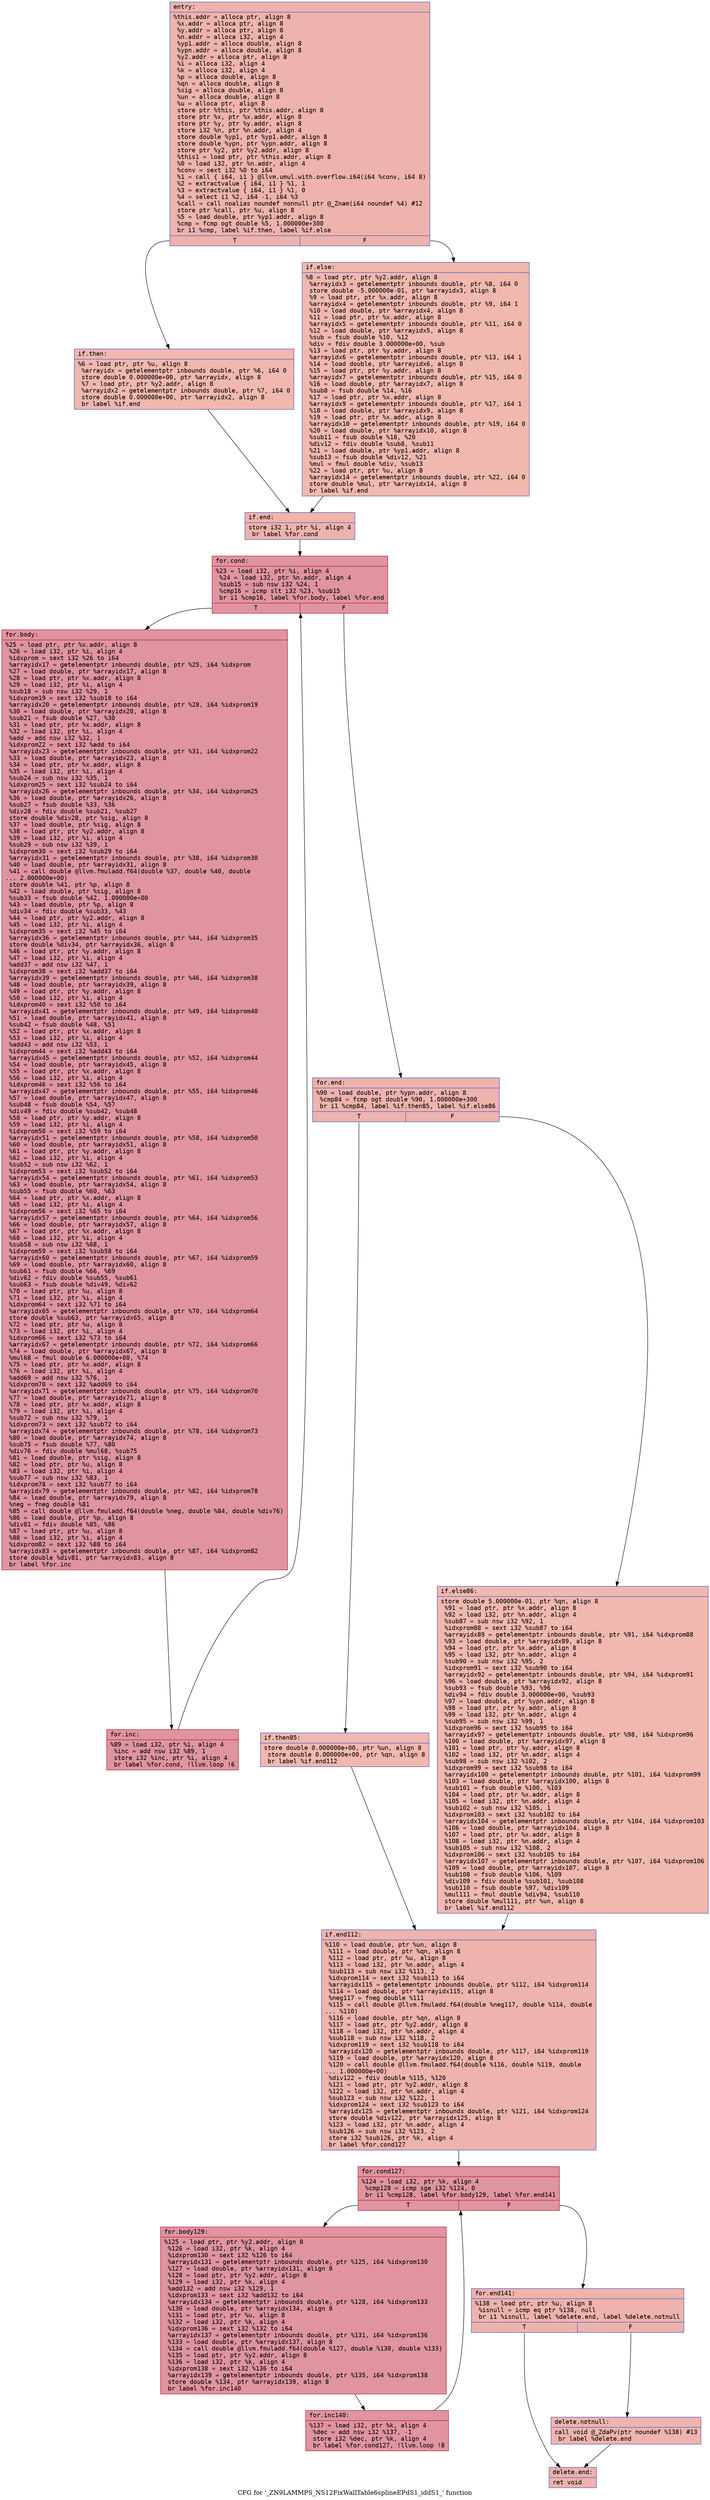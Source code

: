 digraph "CFG for '_ZN9LAMMPS_NS12FixWallTable6splineEPdS1_iddS1_' function" {
	label="CFG for '_ZN9LAMMPS_NS12FixWallTable6splineEPdS1_iddS1_' function";

	Node0x560f40d1d910 [shape=record,color="#3d50c3ff", style=filled, fillcolor="#d6524470" fontname="Courier",label="{entry:\l|  %this.addr = alloca ptr, align 8\l  %x.addr = alloca ptr, align 8\l  %y.addr = alloca ptr, align 8\l  %n.addr = alloca i32, align 4\l  %yp1.addr = alloca double, align 8\l  %ypn.addr = alloca double, align 8\l  %y2.addr = alloca ptr, align 8\l  %i = alloca i32, align 4\l  %k = alloca i32, align 4\l  %p = alloca double, align 8\l  %qn = alloca double, align 8\l  %sig = alloca double, align 8\l  %un = alloca double, align 8\l  %u = alloca ptr, align 8\l  store ptr %this, ptr %this.addr, align 8\l  store ptr %x, ptr %x.addr, align 8\l  store ptr %y, ptr %y.addr, align 8\l  store i32 %n, ptr %n.addr, align 4\l  store double %yp1, ptr %yp1.addr, align 8\l  store double %ypn, ptr %ypn.addr, align 8\l  store ptr %y2, ptr %y2.addr, align 8\l  %this1 = load ptr, ptr %this.addr, align 8\l  %0 = load i32, ptr %n.addr, align 4\l  %conv = sext i32 %0 to i64\l  %1 = call \{ i64, i1 \} @llvm.umul.with.overflow.i64(i64 %conv, i64 8)\l  %2 = extractvalue \{ i64, i1 \} %1, 1\l  %3 = extractvalue \{ i64, i1 \} %1, 0\l  %4 = select i1 %2, i64 -1, i64 %3\l  %call = call noalias noundef nonnull ptr @_Znam(i64 noundef %4) #12\l  store ptr %call, ptr %u, align 8\l  %5 = load double, ptr %yp1.addr, align 8\l  %cmp = fcmp ogt double %5, 1.000000e+300\l  br i1 %cmp, label %if.then, label %if.else\l|{<s0>T|<s1>F}}"];
	Node0x560f40d1d910:s0 -> Node0x560f40d1e150[tooltip="entry -> if.then\nProbability 50.00%" ];
	Node0x560f40d1d910:s1 -> Node0x560f40d7aba0[tooltip="entry -> if.else\nProbability 50.00%" ];
	Node0x560f40d1e150 [shape=record,color="#3d50c3ff", style=filled, fillcolor="#dc5d4a70" fontname="Courier",label="{if.then:\l|  %6 = load ptr, ptr %u, align 8\l  %arrayidx = getelementptr inbounds double, ptr %6, i64 0\l  store double 0.000000e+00, ptr %arrayidx, align 8\l  %7 = load ptr, ptr %y2.addr, align 8\l  %arrayidx2 = getelementptr inbounds double, ptr %7, i64 0\l  store double 0.000000e+00, ptr %arrayidx2, align 8\l  br label %if.end\l}"];
	Node0x560f40d1e150 -> Node0x560f40d7b070[tooltip="if.then -> if.end\nProbability 100.00%" ];
	Node0x560f40d7aba0 [shape=record,color="#3d50c3ff", style=filled, fillcolor="#dc5d4a70" fontname="Courier",label="{if.else:\l|  %8 = load ptr, ptr %y2.addr, align 8\l  %arrayidx3 = getelementptr inbounds double, ptr %8, i64 0\l  store double -5.000000e-01, ptr %arrayidx3, align 8\l  %9 = load ptr, ptr %x.addr, align 8\l  %arrayidx4 = getelementptr inbounds double, ptr %9, i64 1\l  %10 = load double, ptr %arrayidx4, align 8\l  %11 = load ptr, ptr %x.addr, align 8\l  %arrayidx5 = getelementptr inbounds double, ptr %11, i64 0\l  %12 = load double, ptr %arrayidx5, align 8\l  %sub = fsub double %10, %12\l  %div = fdiv double 3.000000e+00, %sub\l  %13 = load ptr, ptr %y.addr, align 8\l  %arrayidx6 = getelementptr inbounds double, ptr %13, i64 1\l  %14 = load double, ptr %arrayidx6, align 8\l  %15 = load ptr, ptr %y.addr, align 8\l  %arrayidx7 = getelementptr inbounds double, ptr %15, i64 0\l  %16 = load double, ptr %arrayidx7, align 8\l  %sub8 = fsub double %14, %16\l  %17 = load ptr, ptr %x.addr, align 8\l  %arrayidx9 = getelementptr inbounds double, ptr %17, i64 1\l  %18 = load double, ptr %arrayidx9, align 8\l  %19 = load ptr, ptr %x.addr, align 8\l  %arrayidx10 = getelementptr inbounds double, ptr %19, i64 0\l  %20 = load double, ptr %arrayidx10, align 8\l  %sub11 = fsub double %18, %20\l  %div12 = fdiv double %sub8, %sub11\l  %21 = load double, ptr %yp1.addr, align 8\l  %sub13 = fsub double %div12, %21\l  %mul = fmul double %div, %sub13\l  %22 = load ptr, ptr %u, align 8\l  %arrayidx14 = getelementptr inbounds double, ptr %22, i64 0\l  store double %mul, ptr %arrayidx14, align 8\l  br label %if.end\l}"];
	Node0x560f40d7aba0 -> Node0x560f40d7b070[tooltip="if.else -> if.end\nProbability 100.00%" ];
	Node0x560f40d7b070 [shape=record,color="#3d50c3ff", style=filled, fillcolor="#d6524470" fontname="Courier",label="{if.end:\l|  store i32 1, ptr %i, align 4\l  br label %for.cond\l}"];
	Node0x560f40d7b070 -> Node0x560f40d7c590[tooltip="if.end -> for.cond\nProbability 100.00%" ];
	Node0x560f40d7c590 [shape=record,color="#b70d28ff", style=filled, fillcolor="#b70d2870" fontname="Courier",label="{for.cond:\l|  %23 = load i32, ptr %i, align 4\l  %24 = load i32, ptr %n.addr, align 4\l  %sub15 = sub nsw i32 %24, 1\l  %cmp16 = icmp slt i32 %23, %sub15\l  br i1 %cmp16, label %for.body, label %for.end\l|{<s0>T|<s1>F}}"];
	Node0x560f40d7c590:s0 -> Node0x560f40d7a7d0[tooltip="for.cond -> for.body\nProbability 96.88%" ];
	Node0x560f40d7c590:s1 -> Node0x560f40d7a850[tooltip="for.cond -> for.end\nProbability 3.12%" ];
	Node0x560f40d7a7d0 [shape=record,color="#b70d28ff", style=filled, fillcolor="#b70d2870" fontname="Courier",label="{for.body:\l|  %25 = load ptr, ptr %x.addr, align 8\l  %26 = load i32, ptr %i, align 4\l  %idxprom = sext i32 %26 to i64\l  %arrayidx17 = getelementptr inbounds double, ptr %25, i64 %idxprom\l  %27 = load double, ptr %arrayidx17, align 8\l  %28 = load ptr, ptr %x.addr, align 8\l  %29 = load i32, ptr %i, align 4\l  %sub18 = sub nsw i32 %29, 1\l  %idxprom19 = sext i32 %sub18 to i64\l  %arrayidx20 = getelementptr inbounds double, ptr %28, i64 %idxprom19\l  %30 = load double, ptr %arrayidx20, align 8\l  %sub21 = fsub double %27, %30\l  %31 = load ptr, ptr %x.addr, align 8\l  %32 = load i32, ptr %i, align 4\l  %add = add nsw i32 %32, 1\l  %idxprom22 = sext i32 %add to i64\l  %arrayidx23 = getelementptr inbounds double, ptr %31, i64 %idxprom22\l  %33 = load double, ptr %arrayidx23, align 8\l  %34 = load ptr, ptr %x.addr, align 8\l  %35 = load i32, ptr %i, align 4\l  %sub24 = sub nsw i32 %35, 1\l  %idxprom25 = sext i32 %sub24 to i64\l  %arrayidx26 = getelementptr inbounds double, ptr %34, i64 %idxprom25\l  %36 = load double, ptr %arrayidx26, align 8\l  %sub27 = fsub double %33, %36\l  %div28 = fdiv double %sub21, %sub27\l  store double %div28, ptr %sig, align 8\l  %37 = load double, ptr %sig, align 8\l  %38 = load ptr, ptr %y2.addr, align 8\l  %39 = load i32, ptr %i, align 4\l  %sub29 = sub nsw i32 %39, 1\l  %idxprom30 = sext i32 %sub29 to i64\l  %arrayidx31 = getelementptr inbounds double, ptr %38, i64 %idxprom30\l  %40 = load double, ptr %arrayidx31, align 8\l  %41 = call double @llvm.fmuladd.f64(double %37, double %40, double\l... 2.000000e+00)\l  store double %41, ptr %p, align 8\l  %42 = load double, ptr %sig, align 8\l  %sub33 = fsub double %42, 1.000000e+00\l  %43 = load double, ptr %p, align 8\l  %div34 = fdiv double %sub33, %43\l  %44 = load ptr, ptr %y2.addr, align 8\l  %45 = load i32, ptr %i, align 4\l  %idxprom35 = sext i32 %45 to i64\l  %arrayidx36 = getelementptr inbounds double, ptr %44, i64 %idxprom35\l  store double %div34, ptr %arrayidx36, align 8\l  %46 = load ptr, ptr %y.addr, align 8\l  %47 = load i32, ptr %i, align 4\l  %add37 = add nsw i32 %47, 1\l  %idxprom38 = sext i32 %add37 to i64\l  %arrayidx39 = getelementptr inbounds double, ptr %46, i64 %idxprom38\l  %48 = load double, ptr %arrayidx39, align 8\l  %49 = load ptr, ptr %y.addr, align 8\l  %50 = load i32, ptr %i, align 4\l  %idxprom40 = sext i32 %50 to i64\l  %arrayidx41 = getelementptr inbounds double, ptr %49, i64 %idxprom40\l  %51 = load double, ptr %arrayidx41, align 8\l  %sub42 = fsub double %48, %51\l  %52 = load ptr, ptr %x.addr, align 8\l  %53 = load i32, ptr %i, align 4\l  %add43 = add nsw i32 %53, 1\l  %idxprom44 = sext i32 %add43 to i64\l  %arrayidx45 = getelementptr inbounds double, ptr %52, i64 %idxprom44\l  %54 = load double, ptr %arrayidx45, align 8\l  %55 = load ptr, ptr %x.addr, align 8\l  %56 = load i32, ptr %i, align 4\l  %idxprom46 = sext i32 %56 to i64\l  %arrayidx47 = getelementptr inbounds double, ptr %55, i64 %idxprom46\l  %57 = load double, ptr %arrayidx47, align 8\l  %sub48 = fsub double %54, %57\l  %div49 = fdiv double %sub42, %sub48\l  %58 = load ptr, ptr %y.addr, align 8\l  %59 = load i32, ptr %i, align 4\l  %idxprom50 = sext i32 %59 to i64\l  %arrayidx51 = getelementptr inbounds double, ptr %58, i64 %idxprom50\l  %60 = load double, ptr %arrayidx51, align 8\l  %61 = load ptr, ptr %y.addr, align 8\l  %62 = load i32, ptr %i, align 4\l  %sub52 = sub nsw i32 %62, 1\l  %idxprom53 = sext i32 %sub52 to i64\l  %arrayidx54 = getelementptr inbounds double, ptr %61, i64 %idxprom53\l  %63 = load double, ptr %arrayidx54, align 8\l  %sub55 = fsub double %60, %63\l  %64 = load ptr, ptr %x.addr, align 8\l  %65 = load i32, ptr %i, align 4\l  %idxprom56 = sext i32 %65 to i64\l  %arrayidx57 = getelementptr inbounds double, ptr %64, i64 %idxprom56\l  %66 = load double, ptr %arrayidx57, align 8\l  %67 = load ptr, ptr %x.addr, align 8\l  %68 = load i32, ptr %i, align 4\l  %sub58 = sub nsw i32 %68, 1\l  %idxprom59 = sext i32 %sub58 to i64\l  %arrayidx60 = getelementptr inbounds double, ptr %67, i64 %idxprom59\l  %69 = load double, ptr %arrayidx60, align 8\l  %sub61 = fsub double %66, %69\l  %div62 = fdiv double %sub55, %sub61\l  %sub63 = fsub double %div49, %div62\l  %70 = load ptr, ptr %u, align 8\l  %71 = load i32, ptr %i, align 4\l  %idxprom64 = sext i32 %71 to i64\l  %arrayidx65 = getelementptr inbounds double, ptr %70, i64 %idxprom64\l  store double %sub63, ptr %arrayidx65, align 8\l  %72 = load ptr, ptr %u, align 8\l  %73 = load i32, ptr %i, align 4\l  %idxprom66 = sext i32 %73 to i64\l  %arrayidx67 = getelementptr inbounds double, ptr %72, i64 %idxprom66\l  %74 = load double, ptr %arrayidx67, align 8\l  %mul68 = fmul double 6.000000e+00, %74\l  %75 = load ptr, ptr %x.addr, align 8\l  %76 = load i32, ptr %i, align 4\l  %add69 = add nsw i32 %76, 1\l  %idxprom70 = sext i32 %add69 to i64\l  %arrayidx71 = getelementptr inbounds double, ptr %75, i64 %idxprom70\l  %77 = load double, ptr %arrayidx71, align 8\l  %78 = load ptr, ptr %x.addr, align 8\l  %79 = load i32, ptr %i, align 4\l  %sub72 = sub nsw i32 %79, 1\l  %idxprom73 = sext i32 %sub72 to i64\l  %arrayidx74 = getelementptr inbounds double, ptr %78, i64 %idxprom73\l  %80 = load double, ptr %arrayidx74, align 8\l  %sub75 = fsub double %77, %80\l  %div76 = fdiv double %mul68, %sub75\l  %81 = load double, ptr %sig, align 8\l  %82 = load ptr, ptr %u, align 8\l  %83 = load i32, ptr %i, align 4\l  %sub77 = sub nsw i32 %83, 1\l  %idxprom78 = sext i32 %sub77 to i64\l  %arrayidx79 = getelementptr inbounds double, ptr %82, i64 %idxprom78\l  %84 = load double, ptr %arrayidx79, align 8\l  %neg = fneg double %81\l  %85 = call double @llvm.fmuladd.f64(double %neg, double %84, double %div76)\l  %86 = load double, ptr %p, align 8\l  %div81 = fdiv double %85, %86\l  %87 = load ptr, ptr %u, align 8\l  %88 = load i32, ptr %i, align 4\l  %idxprom82 = sext i32 %88 to i64\l  %arrayidx83 = getelementptr inbounds double, ptr %87, i64 %idxprom82\l  store double %div81, ptr %arrayidx83, align 8\l  br label %for.inc\l}"];
	Node0x560f40d7a7d0 -> Node0x560f40d82d80[tooltip="for.body -> for.inc\nProbability 100.00%" ];
	Node0x560f40d82d80 [shape=record,color="#b70d28ff", style=filled, fillcolor="#b70d2870" fontname="Courier",label="{for.inc:\l|  %89 = load i32, ptr %i, align 4\l  %inc = add nsw i32 %89, 1\l  store i32 %inc, ptr %i, align 4\l  br label %for.cond, !llvm.loop !6\l}"];
	Node0x560f40d82d80 -> Node0x560f40d7c590[tooltip="for.inc -> for.cond\nProbability 100.00%" ];
	Node0x560f40d7a850 [shape=record,color="#3d50c3ff", style=filled, fillcolor="#d6524470" fontname="Courier",label="{for.end:\l|  %90 = load double, ptr %ypn.addr, align 8\l  %cmp84 = fcmp ogt double %90, 1.000000e+300\l  br i1 %cmp84, label %if.then85, label %if.else86\l|{<s0>T|<s1>F}}"];
	Node0x560f40d7a850:s0 -> Node0x560f40d83280[tooltip="for.end -> if.then85\nProbability 50.00%" ];
	Node0x560f40d7a850:s1 -> Node0x560f40d83300[tooltip="for.end -> if.else86\nProbability 50.00%" ];
	Node0x560f40d83280 [shape=record,color="#3d50c3ff", style=filled, fillcolor="#dc5d4a70" fontname="Courier",label="{if.then85:\l|  store double 0.000000e+00, ptr %un, align 8\l  store double 0.000000e+00, ptr %qn, align 8\l  br label %if.end112\l}"];
	Node0x560f40d83280 -> Node0x560f40d83570[tooltip="if.then85 -> if.end112\nProbability 100.00%" ];
	Node0x560f40d83300 [shape=record,color="#3d50c3ff", style=filled, fillcolor="#dc5d4a70" fontname="Courier",label="{if.else86:\l|  store double 5.000000e-01, ptr %qn, align 8\l  %91 = load ptr, ptr %x.addr, align 8\l  %92 = load i32, ptr %n.addr, align 4\l  %sub87 = sub nsw i32 %92, 1\l  %idxprom88 = sext i32 %sub87 to i64\l  %arrayidx89 = getelementptr inbounds double, ptr %91, i64 %idxprom88\l  %93 = load double, ptr %arrayidx89, align 8\l  %94 = load ptr, ptr %x.addr, align 8\l  %95 = load i32, ptr %n.addr, align 4\l  %sub90 = sub nsw i32 %95, 2\l  %idxprom91 = sext i32 %sub90 to i64\l  %arrayidx92 = getelementptr inbounds double, ptr %94, i64 %idxprom91\l  %96 = load double, ptr %arrayidx92, align 8\l  %sub93 = fsub double %93, %96\l  %div94 = fdiv double 3.000000e+00, %sub93\l  %97 = load double, ptr %ypn.addr, align 8\l  %98 = load ptr, ptr %y.addr, align 8\l  %99 = load i32, ptr %n.addr, align 4\l  %sub95 = sub nsw i32 %99, 1\l  %idxprom96 = sext i32 %sub95 to i64\l  %arrayidx97 = getelementptr inbounds double, ptr %98, i64 %idxprom96\l  %100 = load double, ptr %arrayidx97, align 8\l  %101 = load ptr, ptr %y.addr, align 8\l  %102 = load i32, ptr %n.addr, align 4\l  %sub98 = sub nsw i32 %102, 2\l  %idxprom99 = sext i32 %sub98 to i64\l  %arrayidx100 = getelementptr inbounds double, ptr %101, i64 %idxprom99\l  %103 = load double, ptr %arrayidx100, align 8\l  %sub101 = fsub double %100, %103\l  %104 = load ptr, ptr %x.addr, align 8\l  %105 = load i32, ptr %n.addr, align 4\l  %sub102 = sub nsw i32 %105, 1\l  %idxprom103 = sext i32 %sub102 to i64\l  %arrayidx104 = getelementptr inbounds double, ptr %104, i64 %idxprom103\l  %106 = load double, ptr %arrayidx104, align 8\l  %107 = load ptr, ptr %x.addr, align 8\l  %108 = load i32, ptr %n.addr, align 4\l  %sub105 = sub nsw i32 %108, 2\l  %idxprom106 = sext i32 %sub105 to i64\l  %arrayidx107 = getelementptr inbounds double, ptr %107, i64 %idxprom106\l  %109 = load double, ptr %arrayidx107, align 8\l  %sub108 = fsub double %106, %109\l  %div109 = fdiv double %sub101, %sub108\l  %sub110 = fsub double %97, %div109\l  %mul111 = fmul double %div94, %sub110\l  store double %mul111, ptr %un, align 8\l  br label %if.end112\l}"];
	Node0x560f40d83300 -> Node0x560f40d83570[tooltip="if.else86 -> if.end112\nProbability 100.00%" ];
	Node0x560f40d83570 [shape=record,color="#3d50c3ff", style=filled, fillcolor="#d6524470" fontname="Courier",label="{if.end112:\l|  %110 = load double, ptr %un, align 8\l  %111 = load double, ptr %qn, align 8\l  %112 = load ptr, ptr %u, align 8\l  %113 = load i32, ptr %n.addr, align 4\l  %sub113 = sub nsw i32 %113, 2\l  %idxprom114 = sext i32 %sub113 to i64\l  %arrayidx115 = getelementptr inbounds double, ptr %112, i64 %idxprom114\l  %114 = load double, ptr %arrayidx115, align 8\l  %neg117 = fneg double %111\l  %115 = call double @llvm.fmuladd.f64(double %neg117, double %114, double\l... %110)\l  %116 = load double, ptr %qn, align 8\l  %117 = load ptr, ptr %y2.addr, align 8\l  %118 = load i32, ptr %n.addr, align 4\l  %sub118 = sub nsw i32 %118, 2\l  %idxprom119 = sext i32 %sub118 to i64\l  %arrayidx120 = getelementptr inbounds double, ptr %117, i64 %idxprom119\l  %119 = load double, ptr %arrayidx120, align 8\l  %120 = call double @llvm.fmuladd.f64(double %116, double %119, double\l... 1.000000e+00)\l  %div122 = fdiv double %115, %120\l  %121 = load ptr, ptr %y2.addr, align 8\l  %122 = load i32, ptr %n.addr, align 4\l  %sub123 = sub nsw i32 %122, 1\l  %idxprom124 = sext i32 %sub123 to i64\l  %arrayidx125 = getelementptr inbounds double, ptr %121, i64 %idxprom124\l  store double %div122, ptr %arrayidx125, align 8\l  %123 = load i32, ptr %n.addr, align 4\l  %sub126 = sub nsw i32 %123, 2\l  store i32 %sub126, ptr %k, align 4\l  br label %for.cond127\l}"];
	Node0x560f40d83570 -> Node0x560f40d86c70[tooltip="if.end112 -> for.cond127\nProbability 100.00%" ];
	Node0x560f40d86c70 [shape=record,color="#b70d28ff", style=filled, fillcolor="#b70d2870" fontname="Courier",label="{for.cond127:\l|  %124 = load i32, ptr %k, align 4\l  %cmp128 = icmp sge i32 %124, 0\l  br i1 %cmp128, label %for.body129, label %for.end141\l|{<s0>T|<s1>F}}"];
	Node0x560f40d86c70:s0 -> Node0x560f40d86e90[tooltip="for.cond127 -> for.body129\nProbability 96.88%" ];
	Node0x560f40d86c70:s1 -> Node0x560f40d86f10[tooltip="for.cond127 -> for.end141\nProbability 3.12%" ];
	Node0x560f40d86e90 [shape=record,color="#b70d28ff", style=filled, fillcolor="#b70d2870" fontname="Courier",label="{for.body129:\l|  %125 = load ptr, ptr %y2.addr, align 8\l  %126 = load i32, ptr %k, align 4\l  %idxprom130 = sext i32 %126 to i64\l  %arrayidx131 = getelementptr inbounds double, ptr %125, i64 %idxprom130\l  %127 = load double, ptr %arrayidx131, align 8\l  %128 = load ptr, ptr %y2.addr, align 8\l  %129 = load i32, ptr %k, align 4\l  %add132 = add nsw i32 %129, 1\l  %idxprom133 = sext i32 %add132 to i64\l  %arrayidx134 = getelementptr inbounds double, ptr %128, i64 %idxprom133\l  %130 = load double, ptr %arrayidx134, align 8\l  %131 = load ptr, ptr %u, align 8\l  %132 = load i32, ptr %k, align 4\l  %idxprom136 = sext i32 %132 to i64\l  %arrayidx137 = getelementptr inbounds double, ptr %131, i64 %idxprom136\l  %133 = load double, ptr %arrayidx137, align 8\l  %134 = call double @llvm.fmuladd.f64(double %127, double %130, double %133)\l  %135 = load ptr, ptr %y2.addr, align 8\l  %136 = load i32, ptr %k, align 4\l  %idxprom138 = sext i32 %136 to i64\l  %arrayidx139 = getelementptr inbounds double, ptr %135, i64 %idxprom138\l  store double %134, ptr %arrayidx139, align 8\l  br label %for.inc140\l}"];
	Node0x560f40d86e90 -> Node0x560f40d87e40[tooltip="for.body129 -> for.inc140\nProbability 100.00%" ];
	Node0x560f40d87e40 [shape=record,color="#b70d28ff", style=filled, fillcolor="#b70d2870" fontname="Courier",label="{for.inc140:\l|  %137 = load i32, ptr %k, align 4\l  %dec = add nsw i32 %137, -1\l  store i32 %dec, ptr %k, align 4\l  br label %for.cond127, !llvm.loop !8\l}"];
	Node0x560f40d87e40 -> Node0x560f40d86c70[tooltip="for.inc140 -> for.cond127\nProbability 100.00%" ];
	Node0x560f40d86f10 [shape=record,color="#3d50c3ff", style=filled, fillcolor="#d6524470" fontname="Courier",label="{for.end141:\l|  %138 = load ptr, ptr %u, align 8\l  %isnull = icmp eq ptr %138, null\l  br i1 %isnull, label %delete.end, label %delete.notnull\l|{<s0>T|<s1>F}}"];
	Node0x560f40d86f10:s0 -> Node0x560f40d883b0[tooltip="for.end141 -> delete.end\nProbability 37.50%" ];
	Node0x560f40d86f10:s1 -> Node0x560f40d88430[tooltip="for.end141 -> delete.notnull\nProbability 62.50%" ];
	Node0x560f40d88430 [shape=record,color="#3d50c3ff", style=filled, fillcolor="#d8564670" fontname="Courier",label="{delete.notnull:\l|  call void @_ZdaPv(ptr noundef %138) #13\l  br label %delete.end\l}"];
	Node0x560f40d88430 -> Node0x560f40d883b0[tooltip="delete.notnull -> delete.end\nProbability 100.00%" ];
	Node0x560f40d883b0 [shape=record,color="#3d50c3ff", style=filled, fillcolor="#d6524470" fontname="Courier",label="{delete.end:\l|  ret void\l}"];
}
